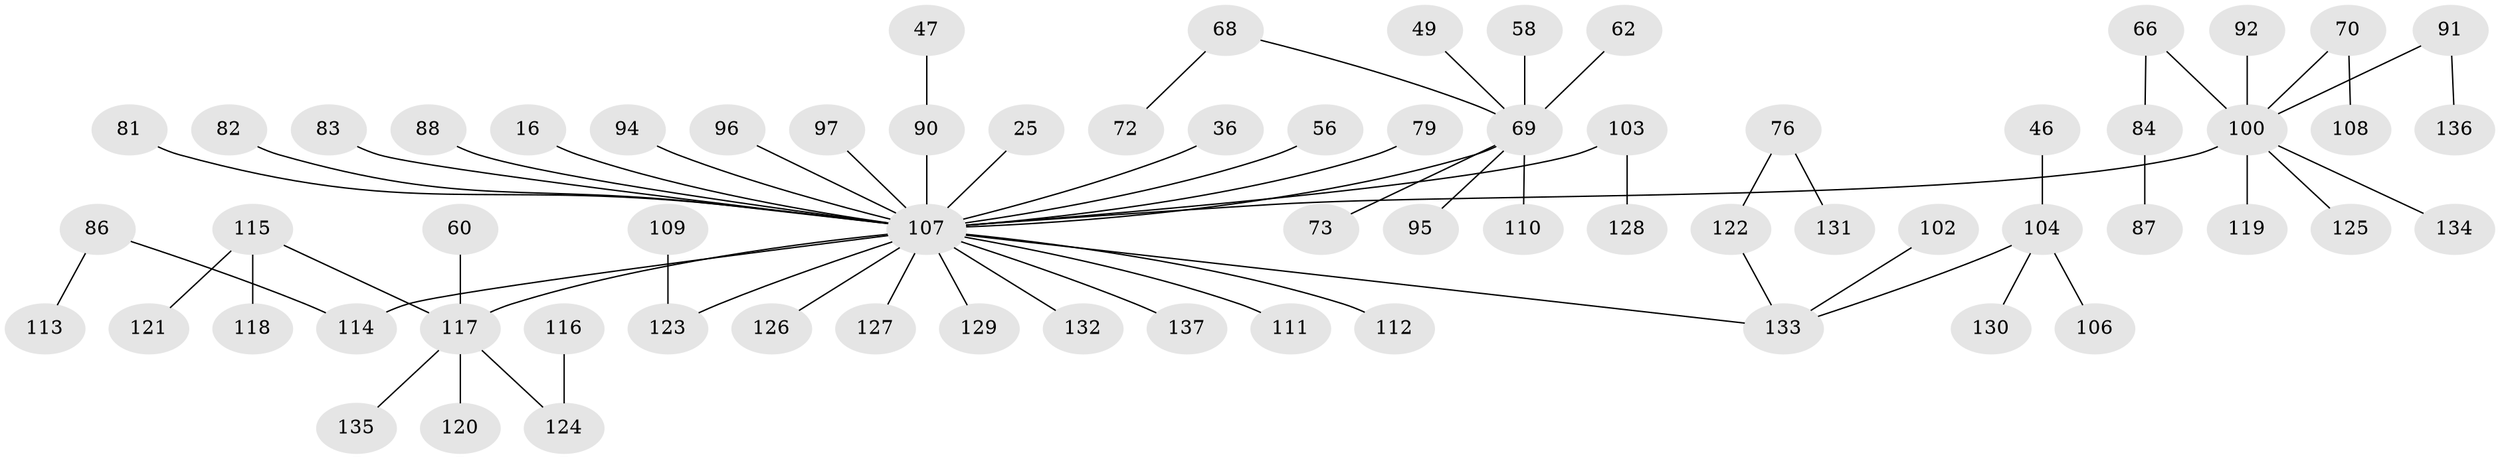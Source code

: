 // original degree distribution, {7: 0.0072992700729927005, 5: 0.058394160583941604, 8: 0.0072992700729927005, 4: 0.0364963503649635, 1: 0.5109489051094891, 2: 0.25547445255474455, 3: 0.10948905109489052, 6: 0.014598540145985401}
// Generated by graph-tools (version 1.1) at 2025/53/03/09/25 04:53:18]
// undirected, 68 vertices, 67 edges
graph export_dot {
graph [start="1"]
  node [color=gray90,style=filled];
  16;
  25;
  36;
  46;
  47;
  49;
  56;
  58;
  60;
  62;
  66 [super="+39+65"];
  68;
  69 [super="+12+45"];
  70;
  72;
  73;
  76;
  79;
  81;
  82;
  83;
  84;
  86;
  87;
  88;
  90 [super="+41"];
  91;
  92;
  94;
  95;
  96;
  97;
  100 [super="+2+5+40+10"];
  102;
  103 [super="+55+63+75"];
  104 [super="+34+44"];
  106;
  107 [super="+53+29+78+71+54+67+42+105+9"];
  108;
  109;
  110;
  111;
  112;
  113;
  114 [super="+85"];
  115 [super="+101"];
  116;
  117 [super="+51+74+98+89"];
  118;
  119;
  120;
  121;
  122 [super="+33"];
  123 [super="+80"];
  124 [super="+59"];
  125;
  126;
  127;
  128;
  129;
  130;
  131;
  132;
  133 [super="+99"];
  134;
  135;
  136;
  137;
  16 -- 107;
  25 -- 107;
  36 -- 107;
  46 -- 104;
  47 -- 90;
  49 -- 69;
  56 -- 107;
  58 -- 69;
  60 -- 117;
  62 -- 69;
  66 -- 84;
  66 -- 100;
  68 -- 72;
  68 -- 69;
  69 -- 95;
  69 -- 73;
  69 -- 110;
  69 -- 107;
  70 -- 108;
  70 -- 100;
  76 -- 131;
  76 -- 122;
  79 -- 107;
  81 -- 107;
  82 -- 107;
  83 -- 107;
  84 -- 87;
  86 -- 113;
  86 -- 114;
  88 -- 107;
  90 -- 107;
  91 -- 136;
  91 -- 100;
  92 -- 100;
  94 -- 107;
  96 -- 107;
  97 -- 107;
  100 -- 125;
  100 -- 134;
  100 -- 119;
  100 -- 107;
  102 -- 133;
  103 -- 128;
  103 -- 107;
  104 -- 106;
  104 -- 130;
  104 -- 133;
  107 -- 129;
  107 -- 132;
  107 -- 137;
  107 -- 112;
  107 -- 117;
  107 -- 126;
  107 -- 127;
  107 -- 111;
  107 -- 123;
  107 -- 114;
  107 -- 133;
  109 -- 123;
  115 -- 121;
  115 -- 117;
  115 -- 118;
  116 -- 124;
  117 -- 135;
  117 -- 120;
  117 -- 124;
  122 -- 133;
}
